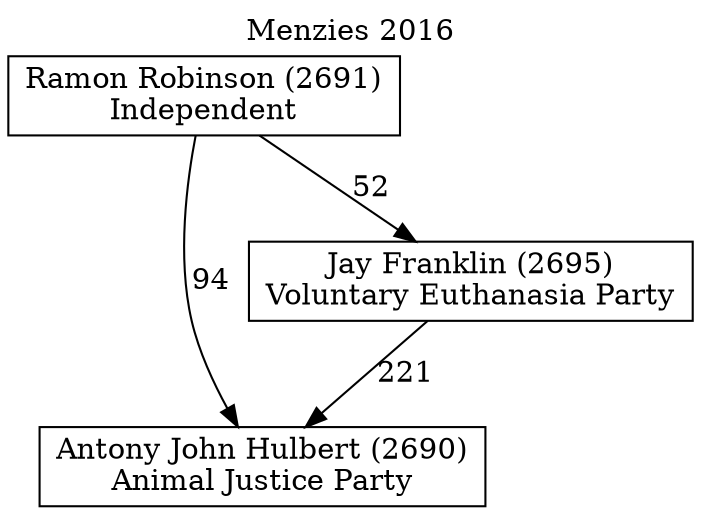 // House preference flow
digraph "Antony John Hulbert (2690)_Menzies_2016" {
	graph [label="Menzies 2016" labelloc=t mclimit=10]
	node [shape=box]
	"Antony John Hulbert (2690)" [label="Antony John Hulbert (2690)
Animal Justice Party"]
	"Jay Franklin (2695)" [label="Jay Franklin (2695)
Voluntary Euthanasia Party"]
	"Ramon Robinson (2691)" [label="Ramon Robinson (2691)
Independent"]
	"Jay Franklin (2695)" -> "Antony John Hulbert (2690)" [label=221]
	"Ramon Robinson (2691)" -> "Jay Franklin (2695)" [label=52]
	"Ramon Robinson (2691)" -> "Antony John Hulbert (2690)" [label=94]
}
